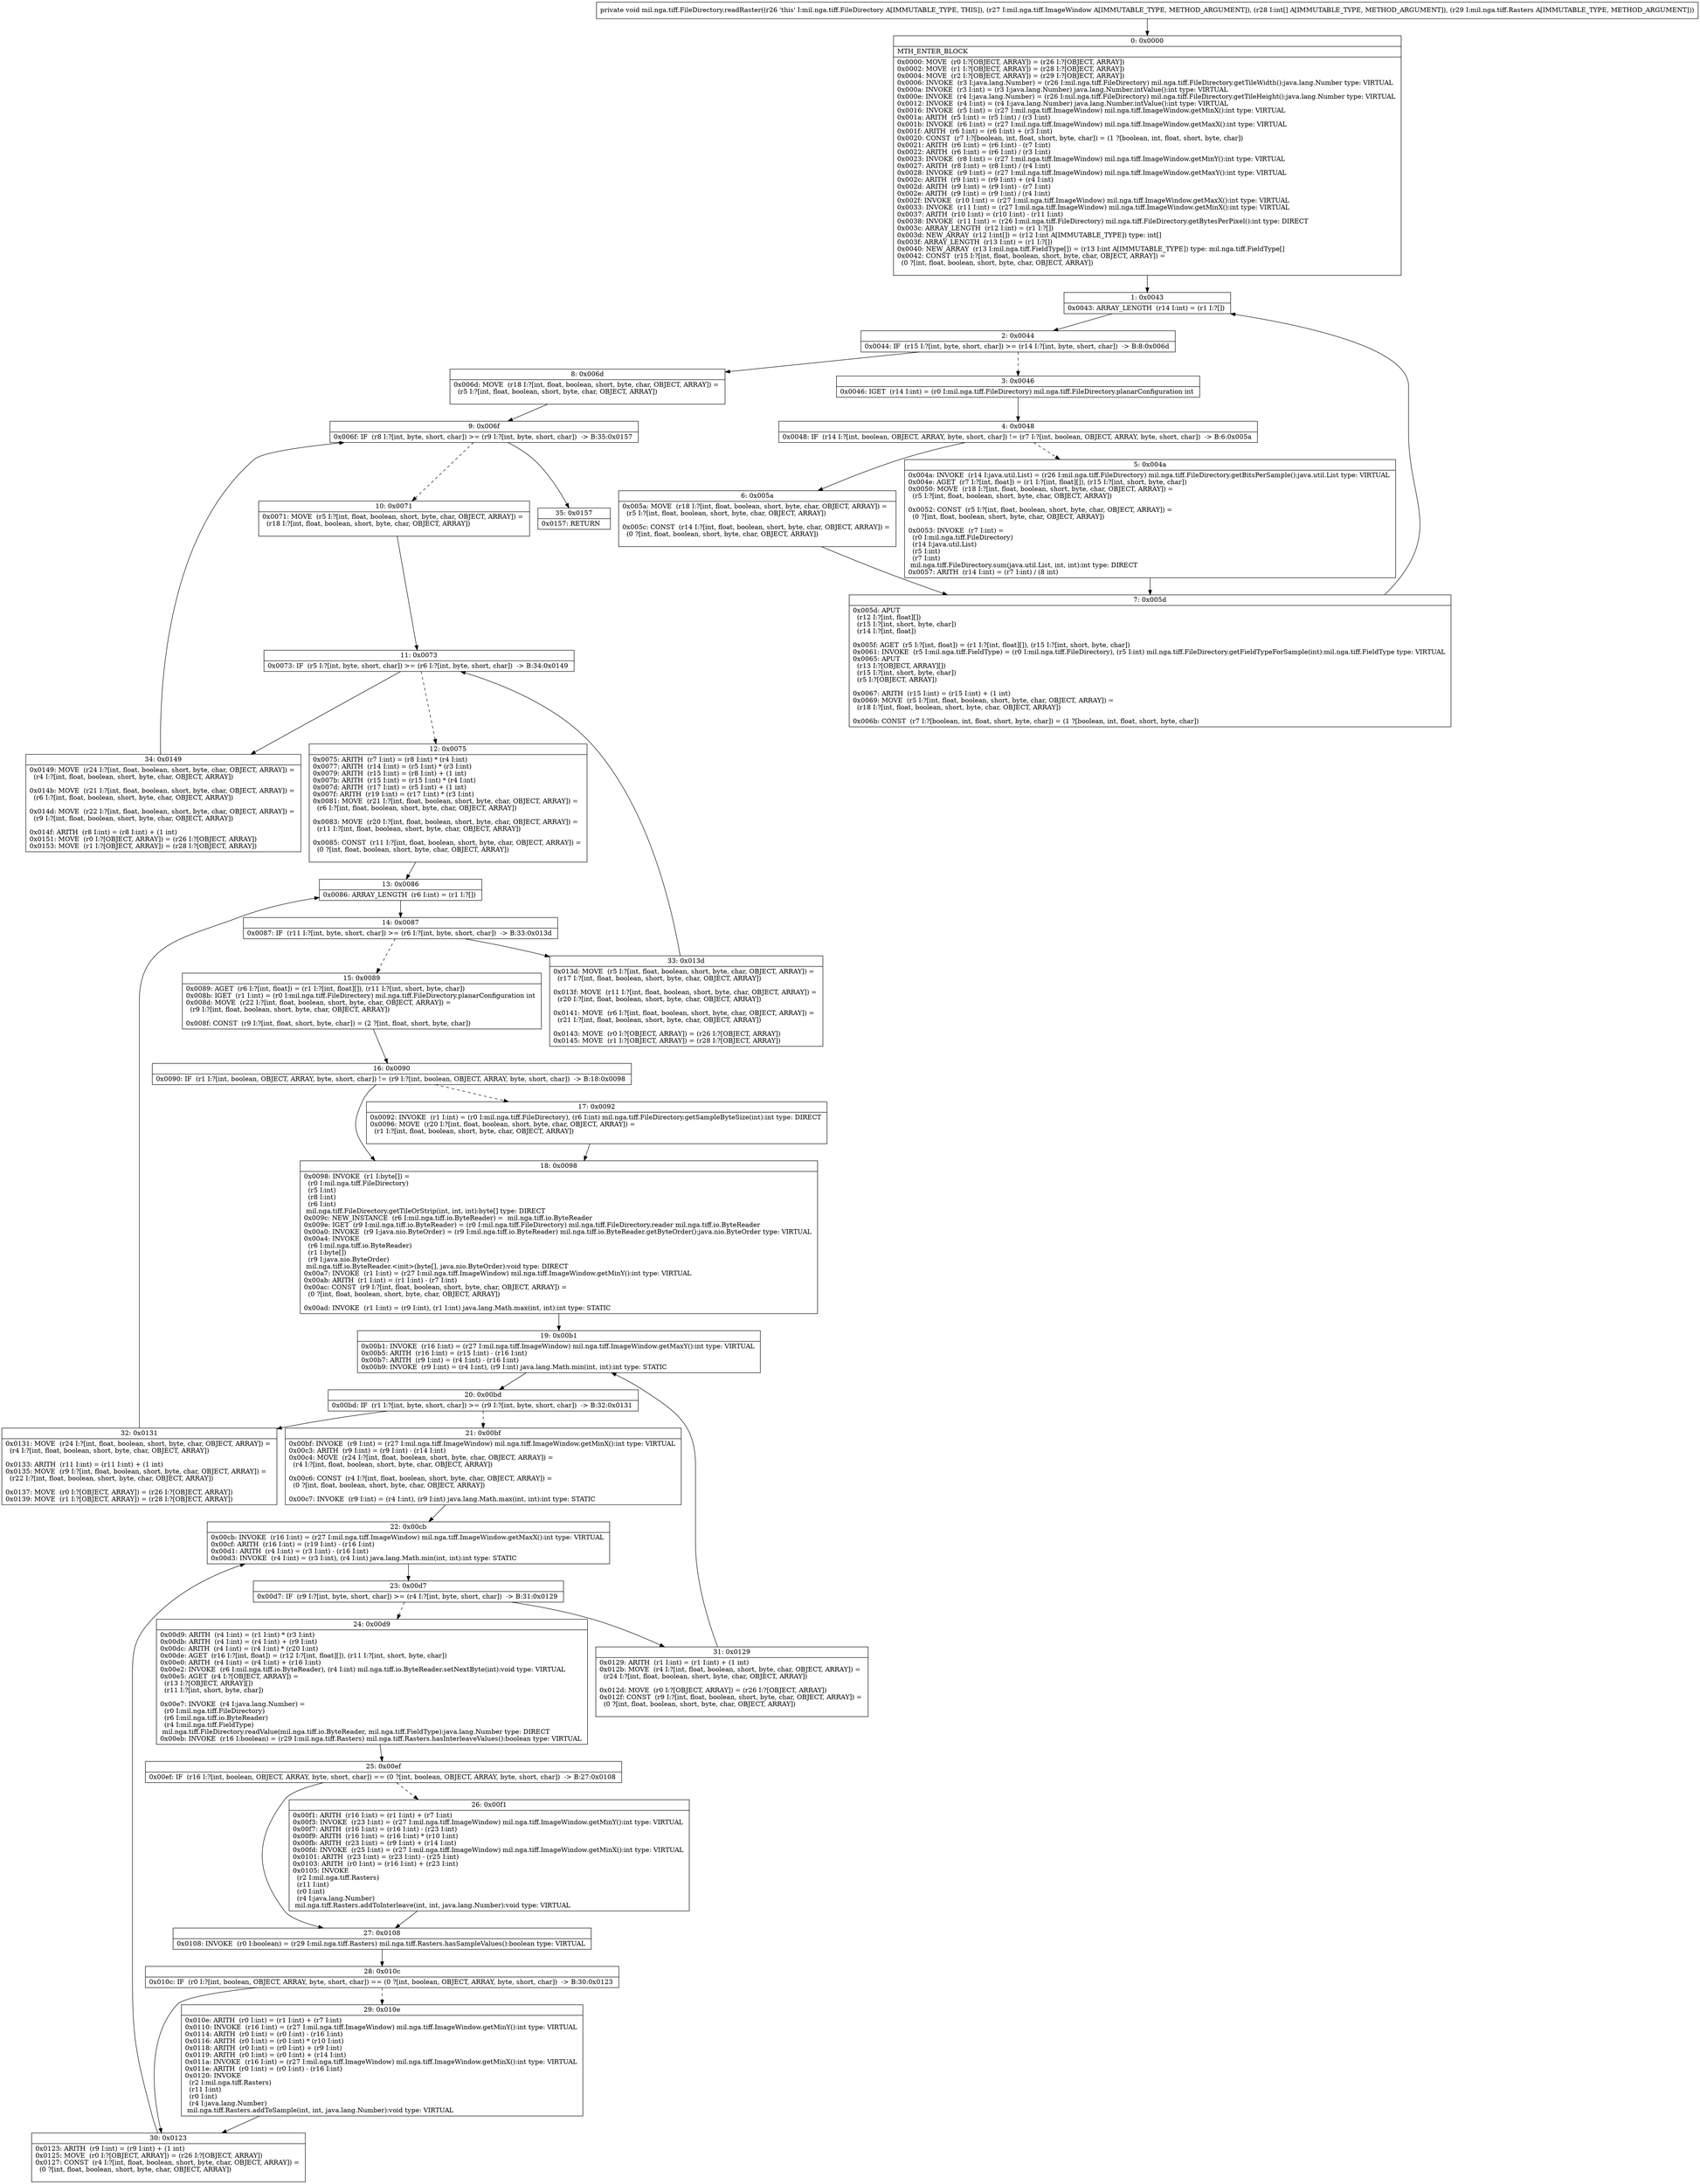 digraph "CFG formil.nga.tiff.FileDirectory.readRaster(Lmil\/nga\/tiff\/ImageWindow;[ILmil\/nga\/tiff\/Rasters;)V" {
Node_0 [shape=record,label="{0\:\ 0x0000|MTH_ENTER_BLOCK\l|0x0000: MOVE  (r0 I:?[OBJECT, ARRAY]) = (r26 I:?[OBJECT, ARRAY]) \l0x0002: MOVE  (r1 I:?[OBJECT, ARRAY]) = (r28 I:?[OBJECT, ARRAY]) \l0x0004: MOVE  (r2 I:?[OBJECT, ARRAY]) = (r29 I:?[OBJECT, ARRAY]) \l0x0006: INVOKE  (r3 I:java.lang.Number) = (r26 I:mil.nga.tiff.FileDirectory) mil.nga.tiff.FileDirectory.getTileWidth():java.lang.Number type: VIRTUAL \l0x000a: INVOKE  (r3 I:int) = (r3 I:java.lang.Number) java.lang.Number.intValue():int type: VIRTUAL \l0x000e: INVOKE  (r4 I:java.lang.Number) = (r26 I:mil.nga.tiff.FileDirectory) mil.nga.tiff.FileDirectory.getTileHeight():java.lang.Number type: VIRTUAL \l0x0012: INVOKE  (r4 I:int) = (r4 I:java.lang.Number) java.lang.Number.intValue():int type: VIRTUAL \l0x0016: INVOKE  (r5 I:int) = (r27 I:mil.nga.tiff.ImageWindow) mil.nga.tiff.ImageWindow.getMinX():int type: VIRTUAL \l0x001a: ARITH  (r5 I:int) = (r5 I:int) \/ (r3 I:int) \l0x001b: INVOKE  (r6 I:int) = (r27 I:mil.nga.tiff.ImageWindow) mil.nga.tiff.ImageWindow.getMaxX():int type: VIRTUAL \l0x001f: ARITH  (r6 I:int) = (r6 I:int) + (r3 I:int) \l0x0020: CONST  (r7 I:?[boolean, int, float, short, byte, char]) = (1 ?[boolean, int, float, short, byte, char]) \l0x0021: ARITH  (r6 I:int) = (r6 I:int) \- (r7 I:int) \l0x0022: ARITH  (r6 I:int) = (r6 I:int) \/ (r3 I:int) \l0x0023: INVOKE  (r8 I:int) = (r27 I:mil.nga.tiff.ImageWindow) mil.nga.tiff.ImageWindow.getMinY():int type: VIRTUAL \l0x0027: ARITH  (r8 I:int) = (r8 I:int) \/ (r4 I:int) \l0x0028: INVOKE  (r9 I:int) = (r27 I:mil.nga.tiff.ImageWindow) mil.nga.tiff.ImageWindow.getMaxY():int type: VIRTUAL \l0x002c: ARITH  (r9 I:int) = (r9 I:int) + (r4 I:int) \l0x002d: ARITH  (r9 I:int) = (r9 I:int) \- (r7 I:int) \l0x002e: ARITH  (r9 I:int) = (r9 I:int) \/ (r4 I:int) \l0x002f: INVOKE  (r10 I:int) = (r27 I:mil.nga.tiff.ImageWindow) mil.nga.tiff.ImageWindow.getMaxX():int type: VIRTUAL \l0x0033: INVOKE  (r11 I:int) = (r27 I:mil.nga.tiff.ImageWindow) mil.nga.tiff.ImageWindow.getMinX():int type: VIRTUAL \l0x0037: ARITH  (r10 I:int) = (r10 I:int) \- (r11 I:int) \l0x0038: INVOKE  (r11 I:int) = (r26 I:mil.nga.tiff.FileDirectory) mil.nga.tiff.FileDirectory.getBytesPerPixel():int type: DIRECT \l0x003c: ARRAY_LENGTH  (r12 I:int) = (r1 I:?[]) \l0x003d: NEW_ARRAY  (r12 I:int[]) = (r12 I:int A[IMMUTABLE_TYPE]) type: int[] \l0x003f: ARRAY_LENGTH  (r13 I:int) = (r1 I:?[]) \l0x0040: NEW_ARRAY  (r13 I:mil.nga.tiff.FieldType[]) = (r13 I:int A[IMMUTABLE_TYPE]) type: mil.nga.tiff.FieldType[] \l0x0042: CONST  (r15 I:?[int, float, boolean, short, byte, char, OBJECT, ARRAY]) = \l  (0 ?[int, float, boolean, short, byte, char, OBJECT, ARRAY])\l \l}"];
Node_1 [shape=record,label="{1\:\ 0x0043|0x0043: ARRAY_LENGTH  (r14 I:int) = (r1 I:?[]) \l}"];
Node_2 [shape=record,label="{2\:\ 0x0044|0x0044: IF  (r15 I:?[int, byte, short, char]) \>= (r14 I:?[int, byte, short, char])  \-\> B:8:0x006d \l}"];
Node_3 [shape=record,label="{3\:\ 0x0046|0x0046: IGET  (r14 I:int) = (r0 I:mil.nga.tiff.FileDirectory) mil.nga.tiff.FileDirectory.planarConfiguration int \l}"];
Node_4 [shape=record,label="{4\:\ 0x0048|0x0048: IF  (r14 I:?[int, boolean, OBJECT, ARRAY, byte, short, char]) != (r7 I:?[int, boolean, OBJECT, ARRAY, byte, short, char])  \-\> B:6:0x005a \l}"];
Node_5 [shape=record,label="{5\:\ 0x004a|0x004a: INVOKE  (r14 I:java.util.List) = (r26 I:mil.nga.tiff.FileDirectory) mil.nga.tiff.FileDirectory.getBitsPerSample():java.util.List type: VIRTUAL \l0x004e: AGET  (r7 I:?[int, float]) = (r1 I:?[int, float][]), (r15 I:?[int, short, byte, char]) \l0x0050: MOVE  (r18 I:?[int, float, boolean, short, byte, char, OBJECT, ARRAY]) = \l  (r5 I:?[int, float, boolean, short, byte, char, OBJECT, ARRAY])\l \l0x0052: CONST  (r5 I:?[int, float, boolean, short, byte, char, OBJECT, ARRAY]) = \l  (0 ?[int, float, boolean, short, byte, char, OBJECT, ARRAY])\l \l0x0053: INVOKE  (r7 I:int) = \l  (r0 I:mil.nga.tiff.FileDirectory)\l  (r14 I:java.util.List)\l  (r5 I:int)\l  (r7 I:int)\l mil.nga.tiff.FileDirectory.sum(java.util.List, int, int):int type: DIRECT \l0x0057: ARITH  (r14 I:int) = (r7 I:int) \/ (8 int) \l}"];
Node_6 [shape=record,label="{6\:\ 0x005a|0x005a: MOVE  (r18 I:?[int, float, boolean, short, byte, char, OBJECT, ARRAY]) = \l  (r5 I:?[int, float, boolean, short, byte, char, OBJECT, ARRAY])\l \l0x005c: CONST  (r14 I:?[int, float, boolean, short, byte, char, OBJECT, ARRAY]) = \l  (0 ?[int, float, boolean, short, byte, char, OBJECT, ARRAY])\l \l}"];
Node_7 [shape=record,label="{7\:\ 0x005d|0x005d: APUT  \l  (r12 I:?[int, float][])\l  (r15 I:?[int, short, byte, char])\l  (r14 I:?[int, float])\l \l0x005f: AGET  (r5 I:?[int, float]) = (r1 I:?[int, float][]), (r15 I:?[int, short, byte, char]) \l0x0061: INVOKE  (r5 I:mil.nga.tiff.FieldType) = (r0 I:mil.nga.tiff.FileDirectory), (r5 I:int) mil.nga.tiff.FileDirectory.getFieldTypeForSample(int):mil.nga.tiff.FieldType type: VIRTUAL \l0x0065: APUT  \l  (r13 I:?[OBJECT, ARRAY][])\l  (r15 I:?[int, short, byte, char])\l  (r5 I:?[OBJECT, ARRAY])\l \l0x0067: ARITH  (r15 I:int) = (r15 I:int) + (1 int) \l0x0069: MOVE  (r5 I:?[int, float, boolean, short, byte, char, OBJECT, ARRAY]) = \l  (r18 I:?[int, float, boolean, short, byte, char, OBJECT, ARRAY])\l \l0x006b: CONST  (r7 I:?[boolean, int, float, short, byte, char]) = (1 ?[boolean, int, float, short, byte, char]) \l}"];
Node_8 [shape=record,label="{8\:\ 0x006d|0x006d: MOVE  (r18 I:?[int, float, boolean, short, byte, char, OBJECT, ARRAY]) = \l  (r5 I:?[int, float, boolean, short, byte, char, OBJECT, ARRAY])\l \l}"];
Node_9 [shape=record,label="{9\:\ 0x006f|0x006f: IF  (r8 I:?[int, byte, short, char]) \>= (r9 I:?[int, byte, short, char])  \-\> B:35:0x0157 \l}"];
Node_10 [shape=record,label="{10\:\ 0x0071|0x0071: MOVE  (r5 I:?[int, float, boolean, short, byte, char, OBJECT, ARRAY]) = \l  (r18 I:?[int, float, boolean, short, byte, char, OBJECT, ARRAY])\l \l}"];
Node_11 [shape=record,label="{11\:\ 0x0073|0x0073: IF  (r5 I:?[int, byte, short, char]) \>= (r6 I:?[int, byte, short, char])  \-\> B:34:0x0149 \l}"];
Node_12 [shape=record,label="{12\:\ 0x0075|0x0075: ARITH  (r7 I:int) = (r8 I:int) * (r4 I:int) \l0x0077: ARITH  (r14 I:int) = (r5 I:int) * (r3 I:int) \l0x0079: ARITH  (r15 I:int) = (r8 I:int) + (1 int) \l0x007b: ARITH  (r15 I:int) = (r15 I:int) * (r4 I:int) \l0x007d: ARITH  (r17 I:int) = (r5 I:int) + (1 int) \l0x007f: ARITH  (r19 I:int) = (r17 I:int) * (r3 I:int) \l0x0081: MOVE  (r21 I:?[int, float, boolean, short, byte, char, OBJECT, ARRAY]) = \l  (r6 I:?[int, float, boolean, short, byte, char, OBJECT, ARRAY])\l \l0x0083: MOVE  (r20 I:?[int, float, boolean, short, byte, char, OBJECT, ARRAY]) = \l  (r11 I:?[int, float, boolean, short, byte, char, OBJECT, ARRAY])\l \l0x0085: CONST  (r11 I:?[int, float, boolean, short, byte, char, OBJECT, ARRAY]) = \l  (0 ?[int, float, boolean, short, byte, char, OBJECT, ARRAY])\l \l}"];
Node_13 [shape=record,label="{13\:\ 0x0086|0x0086: ARRAY_LENGTH  (r6 I:int) = (r1 I:?[]) \l}"];
Node_14 [shape=record,label="{14\:\ 0x0087|0x0087: IF  (r11 I:?[int, byte, short, char]) \>= (r6 I:?[int, byte, short, char])  \-\> B:33:0x013d \l}"];
Node_15 [shape=record,label="{15\:\ 0x0089|0x0089: AGET  (r6 I:?[int, float]) = (r1 I:?[int, float][]), (r11 I:?[int, short, byte, char]) \l0x008b: IGET  (r1 I:int) = (r0 I:mil.nga.tiff.FileDirectory) mil.nga.tiff.FileDirectory.planarConfiguration int \l0x008d: MOVE  (r22 I:?[int, float, boolean, short, byte, char, OBJECT, ARRAY]) = \l  (r9 I:?[int, float, boolean, short, byte, char, OBJECT, ARRAY])\l \l0x008f: CONST  (r9 I:?[int, float, short, byte, char]) = (2 ?[int, float, short, byte, char]) \l}"];
Node_16 [shape=record,label="{16\:\ 0x0090|0x0090: IF  (r1 I:?[int, boolean, OBJECT, ARRAY, byte, short, char]) != (r9 I:?[int, boolean, OBJECT, ARRAY, byte, short, char])  \-\> B:18:0x0098 \l}"];
Node_17 [shape=record,label="{17\:\ 0x0092|0x0092: INVOKE  (r1 I:int) = (r0 I:mil.nga.tiff.FileDirectory), (r6 I:int) mil.nga.tiff.FileDirectory.getSampleByteSize(int):int type: DIRECT \l0x0096: MOVE  (r20 I:?[int, float, boolean, short, byte, char, OBJECT, ARRAY]) = \l  (r1 I:?[int, float, boolean, short, byte, char, OBJECT, ARRAY])\l \l}"];
Node_18 [shape=record,label="{18\:\ 0x0098|0x0098: INVOKE  (r1 I:byte[]) = \l  (r0 I:mil.nga.tiff.FileDirectory)\l  (r5 I:int)\l  (r8 I:int)\l  (r6 I:int)\l mil.nga.tiff.FileDirectory.getTileOrStrip(int, int, int):byte[] type: DIRECT \l0x009c: NEW_INSTANCE  (r6 I:mil.nga.tiff.io.ByteReader) =  mil.nga.tiff.io.ByteReader \l0x009e: IGET  (r9 I:mil.nga.tiff.io.ByteReader) = (r0 I:mil.nga.tiff.FileDirectory) mil.nga.tiff.FileDirectory.reader mil.nga.tiff.io.ByteReader \l0x00a0: INVOKE  (r9 I:java.nio.ByteOrder) = (r9 I:mil.nga.tiff.io.ByteReader) mil.nga.tiff.io.ByteReader.getByteOrder():java.nio.ByteOrder type: VIRTUAL \l0x00a4: INVOKE  \l  (r6 I:mil.nga.tiff.io.ByteReader)\l  (r1 I:byte[])\l  (r9 I:java.nio.ByteOrder)\l mil.nga.tiff.io.ByteReader.\<init\>(byte[], java.nio.ByteOrder):void type: DIRECT \l0x00a7: INVOKE  (r1 I:int) = (r27 I:mil.nga.tiff.ImageWindow) mil.nga.tiff.ImageWindow.getMinY():int type: VIRTUAL \l0x00ab: ARITH  (r1 I:int) = (r1 I:int) \- (r7 I:int) \l0x00ac: CONST  (r9 I:?[int, float, boolean, short, byte, char, OBJECT, ARRAY]) = \l  (0 ?[int, float, boolean, short, byte, char, OBJECT, ARRAY])\l \l0x00ad: INVOKE  (r1 I:int) = (r9 I:int), (r1 I:int) java.lang.Math.max(int, int):int type: STATIC \l}"];
Node_19 [shape=record,label="{19\:\ 0x00b1|0x00b1: INVOKE  (r16 I:int) = (r27 I:mil.nga.tiff.ImageWindow) mil.nga.tiff.ImageWindow.getMaxY():int type: VIRTUAL \l0x00b5: ARITH  (r16 I:int) = (r15 I:int) \- (r16 I:int) \l0x00b7: ARITH  (r9 I:int) = (r4 I:int) \- (r16 I:int) \l0x00b9: INVOKE  (r9 I:int) = (r4 I:int), (r9 I:int) java.lang.Math.min(int, int):int type: STATIC \l}"];
Node_20 [shape=record,label="{20\:\ 0x00bd|0x00bd: IF  (r1 I:?[int, byte, short, char]) \>= (r9 I:?[int, byte, short, char])  \-\> B:32:0x0131 \l}"];
Node_21 [shape=record,label="{21\:\ 0x00bf|0x00bf: INVOKE  (r9 I:int) = (r27 I:mil.nga.tiff.ImageWindow) mil.nga.tiff.ImageWindow.getMinX():int type: VIRTUAL \l0x00c3: ARITH  (r9 I:int) = (r9 I:int) \- (r14 I:int) \l0x00c4: MOVE  (r24 I:?[int, float, boolean, short, byte, char, OBJECT, ARRAY]) = \l  (r4 I:?[int, float, boolean, short, byte, char, OBJECT, ARRAY])\l \l0x00c6: CONST  (r4 I:?[int, float, boolean, short, byte, char, OBJECT, ARRAY]) = \l  (0 ?[int, float, boolean, short, byte, char, OBJECT, ARRAY])\l \l0x00c7: INVOKE  (r9 I:int) = (r4 I:int), (r9 I:int) java.lang.Math.max(int, int):int type: STATIC \l}"];
Node_22 [shape=record,label="{22\:\ 0x00cb|0x00cb: INVOKE  (r16 I:int) = (r27 I:mil.nga.tiff.ImageWindow) mil.nga.tiff.ImageWindow.getMaxX():int type: VIRTUAL \l0x00cf: ARITH  (r16 I:int) = (r19 I:int) \- (r16 I:int) \l0x00d1: ARITH  (r4 I:int) = (r3 I:int) \- (r16 I:int) \l0x00d3: INVOKE  (r4 I:int) = (r3 I:int), (r4 I:int) java.lang.Math.min(int, int):int type: STATIC \l}"];
Node_23 [shape=record,label="{23\:\ 0x00d7|0x00d7: IF  (r9 I:?[int, byte, short, char]) \>= (r4 I:?[int, byte, short, char])  \-\> B:31:0x0129 \l}"];
Node_24 [shape=record,label="{24\:\ 0x00d9|0x00d9: ARITH  (r4 I:int) = (r1 I:int) * (r3 I:int) \l0x00db: ARITH  (r4 I:int) = (r4 I:int) + (r9 I:int) \l0x00dc: ARITH  (r4 I:int) = (r4 I:int) * (r20 I:int) \l0x00de: AGET  (r16 I:?[int, float]) = (r12 I:?[int, float][]), (r11 I:?[int, short, byte, char]) \l0x00e0: ARITH  (r4 I:int) = (r4 I:int) + (r16 I:int) \l0x00e2: INVOKE  (r6 I:mil.nga.tiff.io.ByteReader), (r4 I:int) mil.nga.tiff.io.ByteReader.setNextByte(int):void type: VIRTUAL \l0x00e5: AGET  (r4 I:?[OBJECT, ARRAY]) = \l  (r13 I:?[OBJECT, ARRAY][])\l  (r11 I:?[int, short, byte, char])\l \l0x00e7: INVOKE  (r4 I:java.lang.Number) = \l  (r0 I:mil.nga.tiff.FileDirectory)\l  (r6 I:mil.nga.tiff.io.ByteReader)\l  (r4 I:mil.nga.tiff.FieldType)\l mil.nga.tiff.FileDirectory.readValue(mil.nga.tiff.io.ByteReader, mil.nga.tiff.FieldType):java.lang.Number type: DIRECT \l0x00eb: INVOKE  (r16 I:boolean) = (r29 I:mil.nga.tiff.Rasters) mil.nga.tiff.Rasters.hasInterleaveValues():boolean type: VIRTUAL \l}"];
Node_25 [shape=record,label="{25\:\ 0x00ef|0x00ef: IF  (r16 I:?[int, boolean, OBJECT, ARRAY, byte, short, char]) == (0 ?[int, boolean, OBJECT, ARRAY, byte, short, char])  \-\> B:27:0x0108 \l}"];
Node_26 [shape=record,label="{26\:\ 0x00f1|0x00f1: ARITH  (r16 I:int) = (r1 I:int) + (r7 I:int) \l0x00f3: INVOKE  (r23 I:int) = (r27 I:mil.nga.tiff.ImageWindow) mil.nga.tiff.ImageWindow.getMinY():int type: VIRTUAL \l0x00f7: ARITH  (r16 I:int) = (r16 I:int) \- (r23 I:int) \l0x00f9: ARITH  (r16 I:int) = (r16 I:int) * (r10 I:int) \l0x00fb: ARITH  (r23 I:int) = (r9 I:int) + (r14 I:int) \l0x00fd: INVOKE  (r25 I:int) = (r27 I:mil.nga.tiff.ImageWindow) mil.nga.tiff.ImageWindow.getMinX():int type: VIRTUAL \l0x0101: ARITH  (r23 I:int) = (r23 I:int) \- (r25 I:int) \l0x0103: ARITH  (r0 I:int) = (r16 I:int) + (r23 I:int) \l0x0105: INVOKE  \l  (r2 I:mil.nga.tiff.Rasters)\l  (r11 I:int)\l  (r0 I:int)\l  (r4 I:java.lang.Number)\l mil.nga.tiff.Rasters.addToInterleave(int, int, java.lang.Number):void type: VIRTUAL \l}"];
Node_27 [shape=record,label="{27\:\ 0x0108|0x0108: INVOKE  (r0 I:boolean) = (r29 I:mil.nga.tiff.Rasters) mil.nga.tiff.Rasters.hasSampleValues():boolean type: VIRTUAL \l}"];
Node_28 [shape=record,label="{28\:\ 0x010c|0x010c: IF  (r0 I:?[int, boolean, OBJECT, ARRAY, byte, short, char]) == (0 ?[int, boolean, OBJECT, ARRAY, byte, short, char])  \-\> B:30:0x0123 \l}"];
Node_29 [shape=record,label="{29\:\ 0x010e|0x010e: ARITH  (r0 I:int) = (r1 I:int) + (r7 I:int) \l0x0110: INVOKE  (r16 I:int) = (r27 I:mil.nga.tiff.ImageWindow) mil.nga.tiff.ImageWindow.getMinY():int type: VIRTUAL \l0x0114: ARITH  (r0 I:int) = (r0 I:int) \- (r16 I:int) \l0x0116: ARITH  (r0 I:int) = (r0 I:int) * (r10 I:int) \l0x0118: ARITH  (r0 I:int) = (r0 I:int) + (r9 I:int) \l0x0119: ARITH  (r0 I:int) = (r0 I:int) + (r14 I:int) \l0x011a: INVOKE  (r16 I:int) = (r27 I:mil.nga.tiff.ImageWindow) mil.nga.tiff.ImageWindow.getMinX():int type: VIRTUAL \l0x011e: ARITH  (r0 I:int) = (r0 I:int) \- (r16 I:int) \l0x0120: INVOKE  \l  (r2 I:mil.nga.tiff.Rasters)\l  (r11 I:int)\l  (r0 I:int)\l  (r4 I:java.lang.Number)\l mil.nga.tiff.Rasters.addToSample(int, int, java.lang.Number):void type: VIRTUAL \l}"];
Node_30 [shape=record,label="{30\:\ 0x0123|0x0123: ARITH  (r9 I:int) = (r9 I:int) + (1 int) \l0x0125: MOVE  (r0 I:?[OBJECT, ARRAY]) = (r26 I:?[OBJECT, ARRAY]) \l0x0127: CONST  (r4 I:?[int, float, boolean, short, byte, char, OBJECT, ARRAY]) = \l  (0 ?[int, float, boolean, short, byte, char, OBJECT, ARRAY])\l \l}"];
Node_31 [shape=record,label="{31\:\ 0x0129|0x0129: ARITH  (r1 I:int) = (r1 I:int) + (1 int) \l0x012b: MOVE  (r4 I:?[int, float, boolean, short, byte, char, OBJECT, ARRAY]) = \l  (r24 I:?[int, float, boolean, short, byte, char, OBJECT, ARRAY])\l \l0x012d: MOVE  (r0 I:?[OBJECT, ARRAY]) = (r26 I:?[OBJECT, ARRAY]) \l0x012f: CONST  (r9 I:?[int, float, boolean, short, byte, char, OBJECT, ARRAY]) = \l  (0 ?[int, float, boolean, short, byte, char, OBJECT, ARRAY])\l \l}"];
Node_32 [shape=record,label="{32\:\ 0x0131|0x0131: MOVE  (r24 I:?[int, float, boolean, short, byte, char, OBJECT, ARRAY]) = \l  (r4 I:?[int, float, boolean, short, byte, char, OBJECT, ARRAY])\l \l0x0133: ARITH  (r11 I:int) = (r11 I:int) + (1 int) \l0x0135: MOVE  (r9 I:?[int, float, boolean, short, byte, char, OBJECT, ARRAY]) = \l  (r22 I:?[int, float, boolean, short, byte, char, OBJECT, ARRAY])\l \l0x0137: MOVE  (r0 I:?[OBJECT, ARRAY]) = (r26 I:?[OBJECT, ARRAY]) \l0x0139: MOVE  (r1 I:?[OBJECT, ARRAY]) = (r28 I:?[OBJECT, ARRAY]) \l}"];
Node_33 [shape=record,label="{33\:\ 0x013d|0x013d: MOVE  (r5 I:?[int, float, boolean, short, byte, char, OBJECT, ARRAY]) = \l  (r17 I:?[int, float, boolean, short, byte, char, OBJECT, ARRAY])\l \l0x013f: MOVE  (r11 I:?[int, float, boolean, short, byte, char, OBJECT, ARRAY]) = \l  (r20 I:?[int, float, boolean, short, byte, char, OBJECT, ARRAY])\l \l0x0141: MOVE  (r6 I:?[int, float, boolean, short, byte, char, OBJECT, ARRAY]) = \l  (r21 I:?[int, float, boolean, short, byte, char, OBJECT, ARRAY])\l \l0x0143: MOVE  (r0 I:?[OBJECT, ARRAY]) = (r26 I:?[OBJECT, ARRAY]) \l0x0145: MOVE  (r1 I:?[OBJECT, ARRAY]) = (r28 I:?[OBJECT, ARRAY]) \l}"];
Node_34 [shape=record,label="{34\:\ 0x0149|0x0149: MOVE  (r24 I:?[int, float, boolean, short, byte, char, OBJECT, ARRAY]) = \l  (r4 I:?[int, float, boolean, short, byte, char, OBJECT, ARRAY])\l \l0x014b: MOVE  (r21 I:?[int, float, boolean, short, byte, char, OBJECT, ARRAY]) = \l  (r6 I:?[int, float, boolean, short, byte, char, OBJECT, ARRAY])\l \l0x014d: MOVE  (r22 I:?[int, float, boolean, short, byte, char, OBJECT, ARRAY]) = \l  (r9 I:?[int, float, boolean, short, byte, char, OBJECT, ARRAY])\l \l0x014f: ARITH  (r8 I:int) = (r8 I:int) + (1 int) \l0x0151: MOVE  (r0 I:?[OBJECT, ARRAY]) = (r26 I:?[OBJECT, ARRAY]) \l0x0153: MOVE  (r1 I:?[OBJECT, ARRAY]) = (r28 I:?[OBJECT, ARRAY]) \l}"];
Node_35 [shape=record,label="{35\:\ 0x0157|0x0157: RETURN   \l}"];
MethodNode[shape=record,label="{private void mil.nga.tiff.FileDirectory.readRaster((r26 'this' I:mil.nga.tiff.FileDirectory A[IMMUTABLE_TYPE, THIS]), (r27 I:mil.nga.tiff.ImageWindow A[IMMUTABLE_TYPE, METHOD_ARGUMENT]), (r28 I:int[] A[IMMUTABLE_TYPE, METHOD_ARGUMENT]), (r29 I:mil.nga.tiff.Rasters A[IMMUTABLE_TYPE, METHOD_ARGUMENT])) }"];
MethodNode -> Node_0;
Node_0 -> Node_1;
Node_1 -> Node_2;
Node_2 -> Node_3[style=dashed];
Node_2 -> Node_8;
Node_3 -> Node_4;
Node_4 -> Node_5[style=dashed];
Node_4 -> Node_6;
Node_5 -> Node_7;
Node_6 -> Node_7;
Node_7 -> Node_1;
Node_8 -> Node_9;
Node_9 -> Node_10[style=dashed];
Node_9 -> Node_35;
Node_10 -> Node_11;
Node_11 -> Node_12[style=dashed];
Node_11 -> Node_34;
Node_12 -> Node_13;
Node_13 -> Node_14;
Node_14 -> Node_15[style=dashed];
Node_14 -> Node_33;
Node_15 -> Node_16;
Node_16 -> Node_17[style=dashed];
Node_16 -> Node_18;
Node_17 -> Node_18;
Node_18 -> Node_19;
Node_19 -> Node_20;
Node_20 -> Node_21[style=dashed];
Node_20 -> Node_32;
Node_21 -> Node_22;
Node_22 -> Node_23;
Node_23 -> Node_24[style=dashed];
Node_23 -> Node_31;
Node_24 -> Node_25;
Node_25 -> Node_26[style=dashed];
Node_25 -> Node_27;
Node_26 -> Node_27;
Node_27 -> Node_28;
Node_28 -> Node_29[style=dashed];
Node_28 -> Node_30;
Node_29 -> Node_30;
Node_30 -> Node_22;
Node_31 -> Node_19;
Node_32 -> Node_13;
Node_33 -> Node_11;
Node_34 -> Node_9;
}

